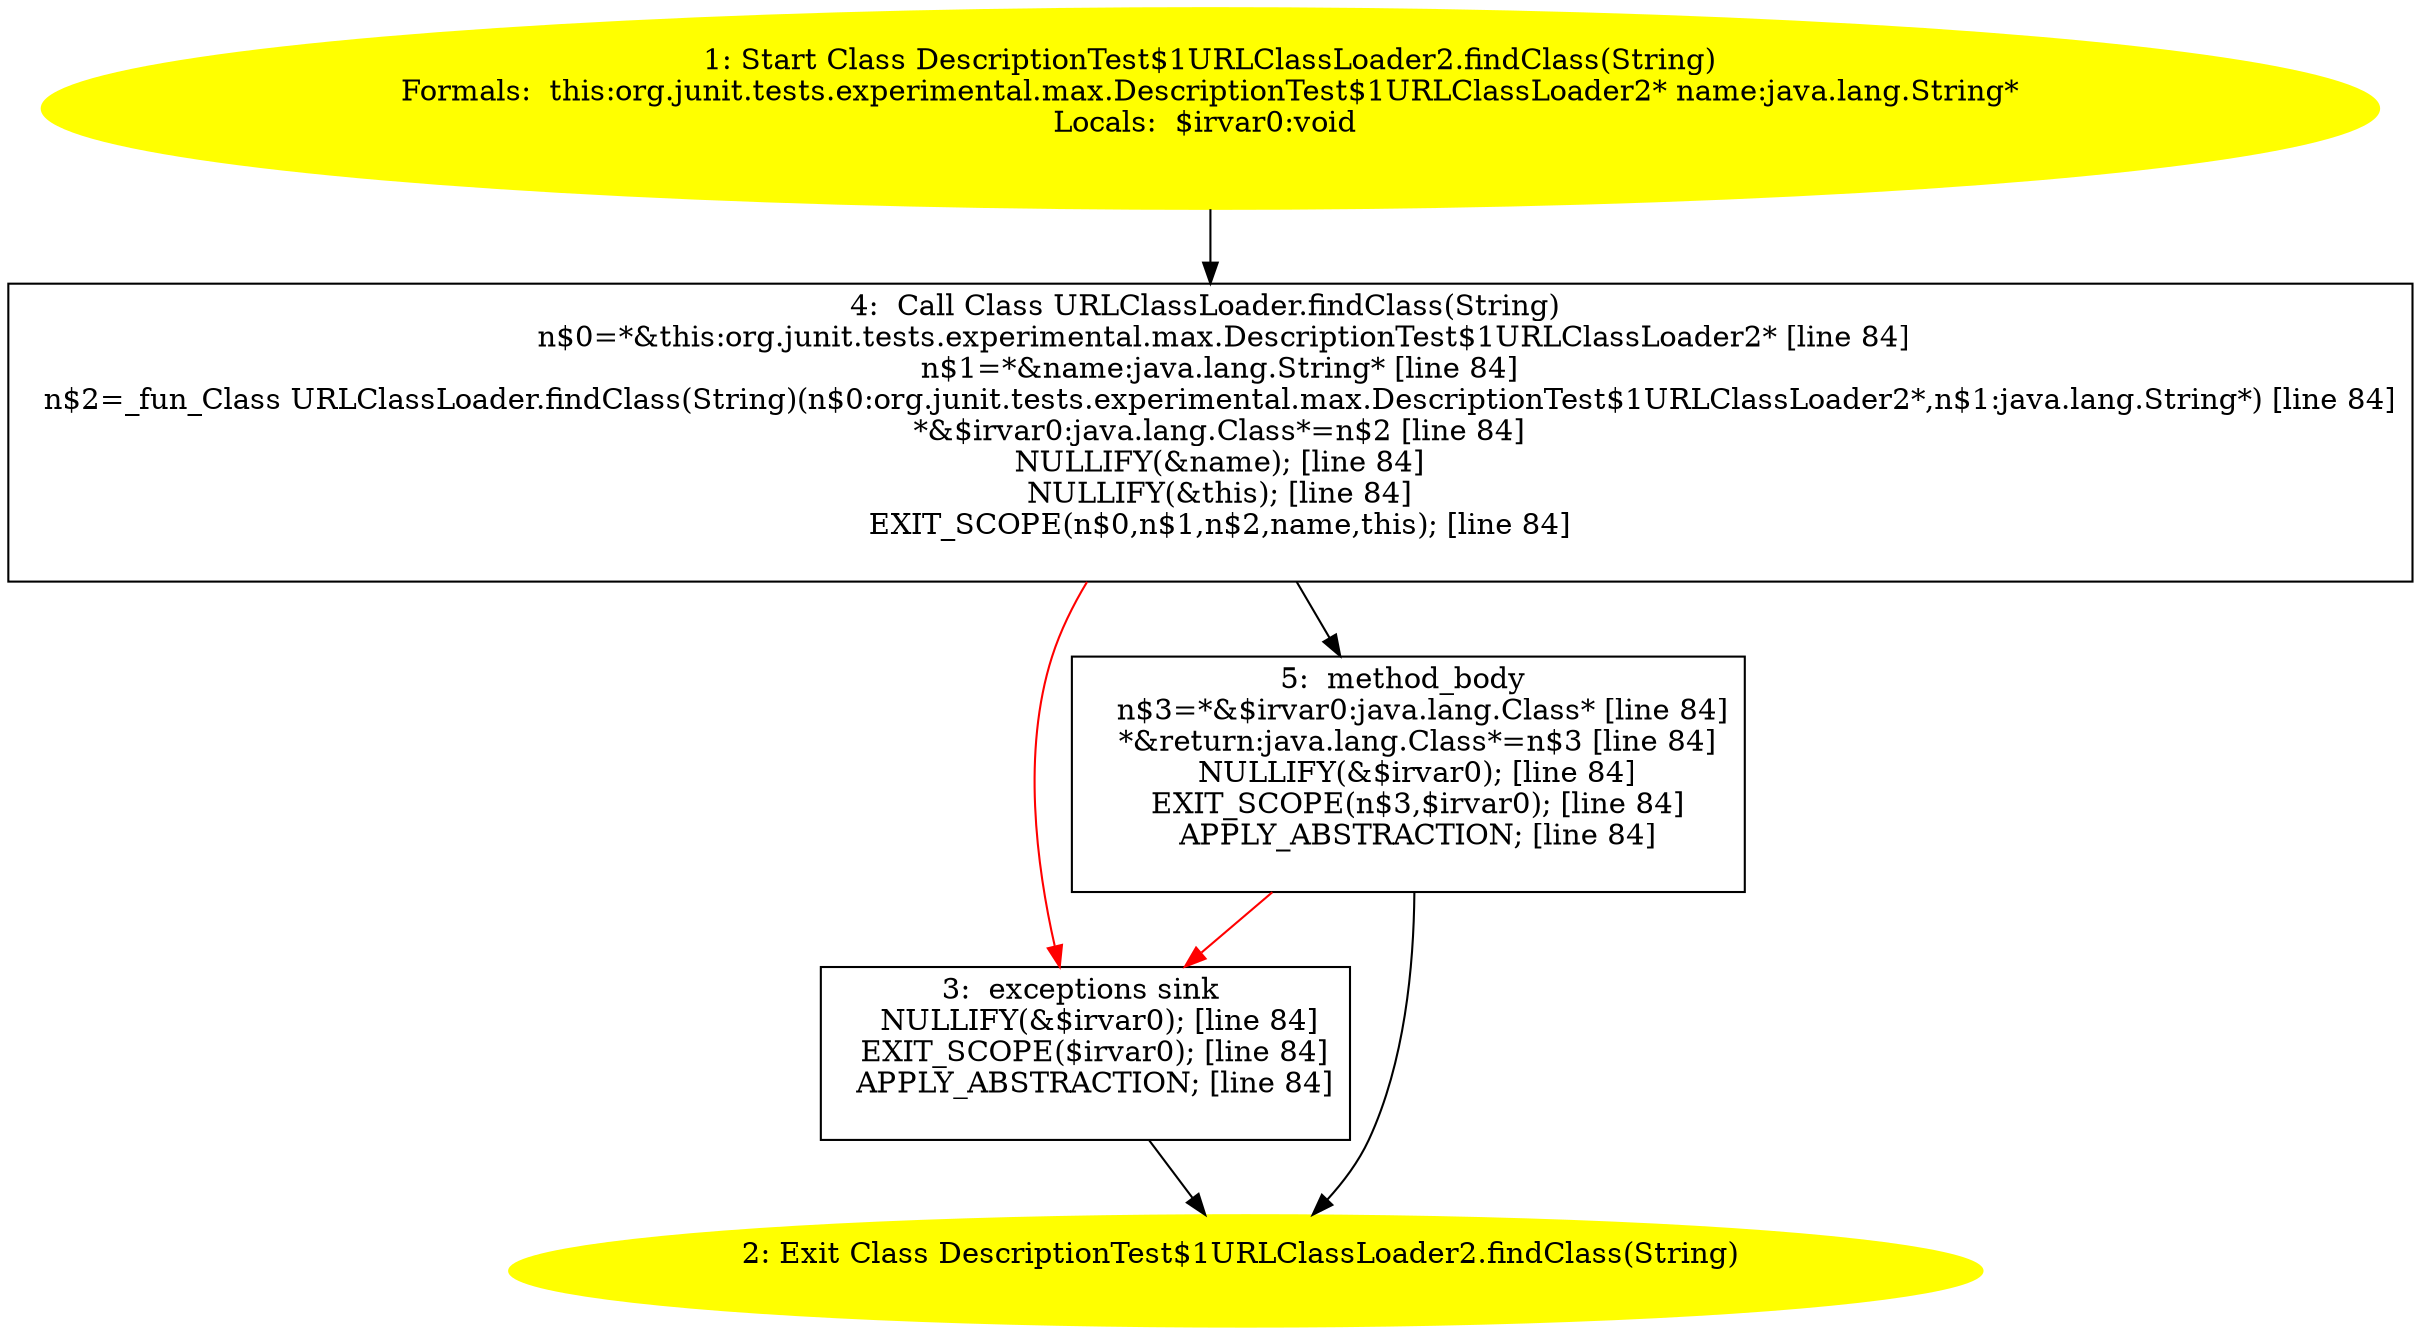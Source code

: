 /* @generated */
digraph cfg {
"org.junit.tests.experimental.max.DescriptionTest$1URLClassLoader2.findClass(java.lang.String):java.l.82b1f128c130126cc0b8521f72142bb8_1" [label="1: Start Class DescriptionTest$1URLClassLoader2.findClass(String)\nFormals:  this:org.junit.tests.experimental.max.DescriptionTest$1URLClassLoader2* name:java.lang.String*\nLocals:  $irvar0:void \n  " color=yellow style=filled]
	

	 "org.junit.tests.experimental.max.DescriptionTest$1URLClassLoader2.findClass(java.lang.String):java.l.82b1f128c130126cc0b8521f72142bb8_1" -> "org.junit.tests.experimental.max.DescriptionTest$1URLClassLoader2.findClass(java.lang.String):java.l.82b1f128c130126cc0b8521f72142bb8_4" ;
"org.junit.tests.experimental.max.DescriptionTest$1URLClassLoader2.findClass(java.lang.String):java.l.82b1f128c130126cc0b8521f72142bb8_2" [label="2: Exit Class DescriptionTest$1URLClassLoader2.findClass(String) \n  " color=yellow style=filled]
	

"org.junit.tests.experimental.max.DescriptionTest$1URLClassLoader2.findClass(java.lang.String):java.l.82b1f128c130126cc0b8521f72142bb8_3" [label="3:  exceptions sink \n   NULLIFY(&$irvar0); [line 84]\n  EXIT_SCOPE($irvar0); [line 84]\n  APPLY_ABSTRACTION; [line 84]\n " shape="box"]
	

	 "org.junit.tests.experimental.max.DescriptionTest$1URLClassLoader2.findClass(java.lang.String):java.l.82b1f128c130126cc0b8521f72142bb8_3" -> "org.junit.tests.experimental.max.DescriptionTest$1URLClassLoader2.findClass(java.lang.String):java.l.82b1f128c130126cc0b8521f72142bb8_2" ;
"org.junit.tests.experimental.max.DescriptionTest$1URLClassLoader2.findClass(java.lang.String):java.l.82b1f128c130126cc0b8521f72142bb8_4" [label="4:  Call Class URLClassLoader.findClass(String) \n   n$0=*&this:org.junit.tests.experimental.max.DescriptionTest$1URLClassLoader2* [line 84]\n  n$1=*&name:java.lang.String* [line 84]\n  n$2=_fun_Class URLClassLoader.findClass(String)(n$0:org.junit.tests.experimental.max.DescriptionTest$1URLClassLoader2*,n$1:java.lang.String*) [line 84]\n  *&$irvar0:java.lang.Class*=n$2 [line 84]\n  NULLIFY(&name); [line 84]\n  NULLIFY(&this); [line 84]\n  EXIT_SCOPE(n$0,n$1,n$2,name,this); [line 84]\n " shape="box"]
	

	 "org.junit.tests.experimental.max.DescriptionTest$1URLClassLoader2.findClass(java.lang.String):java.l.82b1f128c130126cc0b8521f72142bb8_4" -> "org.junit.tests.experimental.max.DescriptionTest$1URLClassLoader2.findClass(java.lang.String):java.l.82b1f128c130126cc0b8521f72142bb8_5" ;
	 "org.junit.tests.experimental.max.DescriptionTest$1URLClassLoader2.findClass(java.lang.String):java.l.82b1f128c130126cc0b8521f72142bb8_4" -> "org.junit.tests.experimental.max.DescriptionTest$1URLClassLoader2.findClass(java.lang.String):java.l.82b1f128c130126cc0b8521f72142bb8_3" [color="red" ];
"org.junit.tests.experimental.max.DescriptionTest$1URLClassLoader2.findClass(java.lang.String):java.l.82b1f128c130126cc0b8521f72142bb8_5" [label="5:  method_body \n   n$3=*&$irvar0:java.lang.Class* [line 84]\n  *&return:java.lang.Class*=n$3 [line 84]\n  NULLIFY(&$irvar0); [line 84]\n  EXIT_SCOPE(n$3,$irvar0); [line 84]\n  APPLY_ABSTRACTION; [line 84]\n " shape="box"]
	

	 "org.junit.tests.experimental.max.DescriptionTest$1URLClassLoader2.findClass(java.lang.String):java.l.82b1f128c130126cc0b8521f72142bb8_5" -> "org.junit.tests.experimental.max.DescriptionTest$1URLClassLoader2.findClass(java.lang.String):java.l.82b1f128c130126cc0b8521f72142bb8_2" ;
	 "org.junit.tests.experimental.max.DescriptionTest$1URLClassLoader2.findClass(java.lang.String):java.l.82b1f128c130126cc0b8521f72142bb8_5" -> "org.junit.tests.experimental.max.DescriptionTest$1URLClassLoader2.findClass(java.lang.String):java.l.82b1f128c130126cc0b8521f72142bb8_3" [color="red" ];
}
